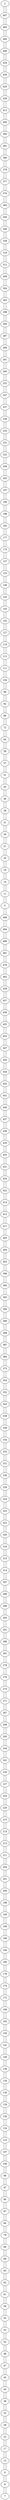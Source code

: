 graph {
	2 [label=2]
	2 -- 467
	467 [label=467]
	467 -- 2
	467 -- 465
	465 [label=465]
	465 -- 467
	465 -- 460
	460 [label=460]
	460 -- 465
	460 -- 448
	448 [label=448]
	448 -- 460
	448 -- 434
	434 [label=434]
	434 -- 448
	434 -- 430
	430 [label=430]
	430 -- 434
	430 -- 429
	429 [label=429]
	429 -- 430
	429 -- 426
	426 [label=426]
	426 -- 429
	426 -- 413
	413 [label=413]
	413 -- 426
	413 -- 400
	400 [label=400]
	400 -- 413
	400 -- 392
	392 [label=392]
	392 -- 400
	392 -- 381
	381 [label=381]
	381 -- 392
	381 -- 380
	380 [label=380]
	380 -- 381
	380 -- 379
	379 [label=379]
	379 -- 380
	379 -- 377
	377 [label=377]
	377 -- 379
	377 -- 376
	376 [label=376]
	376 -- 377
	376 -- 365
	365 [label=365]
	365 -- 376
	365 -- 356
	356 [label=356]
	356 -- 365
	356 -- 340
	340 [label=340]
	340 -- 356
	340 -- 328
	328 [label=328]
	328 -- 340
	328 -- 319
	319 [label=319]
	319 -- 328
	319 -- 312
	312 [label=312]
	312 -- 319
	312 -- 309
	309 [label=309]
	309 -- 312
	309 -- 304
	304 [label=304]
	304 -- 309
	304 -- 303
	303 [label=303]
	303 -- 304
	303 -- 298
	298 [label=298]
	298 -- 303
	298 -- 295
	295 [label=295]
	295 -- 298
	295 -- 287
	287 [label=287]
	287 -- 295
	287 -- 269
	269 [label=269]
	269 -- 287
	269 -- 261
	261 [label=261]
	261 -- 269
	261 -- 260
	260 [label=260]
	260 -- 261
	260 -- 252
	252 [label=252]
	252 -- 260
	252 -- 247
	247 [label=247]
	247 -- 252
	247 -- 237
	237 [label=237]
	237 -- 247
	237 -- 236
	236 [label=236]
	236 -- 237
	236 -- 233
	233 [label=233]
	233 -- 236
	233 -- 231
	231 [label=231]
	231 -- 233
	231 -- 222
	222 [label=222]
	222 -- 231
	222 -- 209
	209 [label=209]
	209 -- 222
	209 -- 203
	203 [label=203]
	203 -- 209
	203 -- 197
	197 [label=197]
	197 -- 203
	197 -- 190
	190 [label=190]
	190 -- 197
	190 -- 188
	188 [label=188]
	188 -- 190
	188 -- 183
	183 [label=183]
	183 -- 188
	183 -- 177
	177 [label=177]
	177 -- 183
	177 -- 175
	175 [label=175]
	175 -- 177
	175 -- 157
	157 [label=157]
	157 -- 175
	157 -- 153
	153 [label=153]
	153 -- 157
	153 -- 146
	146 [label=146]
	146 -- 153
	146 -- 145
	145 [label=145]
	145 -- 146
	145 -- 143
	143 [label=143]
	143 -- 145
	143 -- 142
	142 [label=142]
	142 -- 143
	142 -- 127
	127 [label=127]
	127 -- 142
	127 -- 119
	119 [label=119]
	119 -- 127
	119 -- 113
	113 [label=113]
	113 -- 119
	113 -- 111
	111 [label=111]
	111 -- 113
	111 -- 104
	104 [label=104]
	104 -- 111
	104 -- 96
	96 [label=96]
	96 -- 104
	96 -- 92
	92 [label=92]
	92 -- 96
	92 -- 86
	86 [label=86]
	86 -- 92
	86 -- 72
	72 [label=72]
	72 -- 86
	72 -- 64
	64 [label=64]
	64 -- 72
	64 -- 58
	58 [label=58]
	58 -- 64
	58 -- 57
	57 [label=57]
	57 -- 58
	57 -- 51
	51 [label=51]
	51 -- 57
	51 -- 50
	50 [label=50]
	50 -- 51
	50 -- 46
	46 [label=46]
	46 -- 50
	46 -- 39
	39 [label=39]
	39 -- 46
	39 -- 31
	31 [label=31]
	31 -- 39
	31 -- 30
	30 [label=30]
	30 -- 31
	30 -- 21
	21 [label=21]
	21 -- 30
	21 -- 20
	20 [label=20]
	20 -- 21
	20 -- 18
	18 [label=18]
	18 -- 20
	18 -- 14
	14 [label=14]
	14 -- 18
	14 -- 11
	11 [label=11]
	11 -- 14
	11 -- 5
	5 [label=5]
	5 -- 11
	5 -- 499
	499 [label=499]
	499 -- 5
	499 -- 494
	494 [label=494]
	494 -- 499
	494 -- 486
	486 [label=486]
	486 -- 494
	486 -- 481
	481 [label=481]
	481 -- 486
	481 -- 476
	476 [label=476]
	476 -- 481
	476 -- 462
	462 [label=462]
	462 -- 476
	462 -- 459
	459 [label=459]
	459 -- 462
	459 -- 457
	457 [label=457]
	457 -- 459
	457 -- 456
	456 [label=456]
	456 -- 457
	456 -- 455
	455 [label=455]
	455 -- 456
	455 -- 452
	452 [label=452]
	452 -- 455
	452 -- 447
	447 [label=447]
	447 -- 452
	447 -- 445
	445 [label=445]
	445 -- 447
	445 -- 444
	444 [label=444]
	444 -- 445
	444 -- 442
	442 [label=442]
	442 -- 444
	442 -- 441
	441 [label=441]
	441 -- 442
	441 -- 440
	440 [label=440]
	440 -- 441
	440 -- 437
	437 [label=437]
	437 -- 440
	437 -- 436
	436 [label=436]
	436 -- 437
	436 -- 435
	435 [label=435]
	435 -- 436
	435 -- 433
	433 [label=433]
	433 -- 435
	433 -- 431
	431 [label=431]
	431 -- 433
	431 -- 424
	424 [label=424]
	424 -- 431
	424 -- 422
	422 [label=422]
	422 -- 424
	422 -- 414
	414 [label=414]
	414 -- 422
	414 -- 412
	412 [label=412]
	412 -- 414
	412 -- 411
	411 [label=411]
	411 -- 412
	411 -- 405
	405 [label=405]
	405 -- 411
	405 -- 404
	404 [label=404]
	404 -- 405
	404 -- 403
	403 [label=403]
	403 -- 404
	403 -- 396
	396 [label=396]
	396 -- 403
	396 -- 394
	394 [label=394]
	394 -- 396
	394 -- 393
	393 [label=393]
	393 -- 394
	393 -- 390
	390 [label=390]
	390 -- 393
	390 -- 389
	389 [label=389]
	389 -- 390
	389 -- 388
	388 [label=388]
	388 -- 389
	388 -- 387
	387 [label=387]
	387 -- 388
	387 -- 384
	384 [label=384]
	384 -- 387
	384 -- 373
	373 [label=373]
	373 -- 384
	373 -- 354
	354 [label=354]
	354 -- 373
	354 -- 352
	352 [label=352]
	352 -- 354
	352 -- 343
	343 [label=343]
	343 -- 352
	343 -- 339
	339 [label=339]
	339 -- 343
	339 -- 338
	338 [label=338]
	338 -- 339
	338 -- 334
	334 [label=334]
	334 -- 338
	334 -- 332
	332 [label=332]
	332 -- 334
	332 -- 331
	331 [label=331]
	331 -- 332
	331 -- 330
	330 [label=330]
	330 -- 331
	330 -- 326
	326 [label=326]
	326 -- 330
	326 -- 324
	324 [label=324]
	324 -- 326
	324 -- 323
	323 [label=323]
	323 -- 324
	323 -- 322
	322 [label=322]
	322 -- 323
	322 -- 320
	320 [label=320]
	320 -- 322
	320 -- 318
	318 [label=318]
	318 -- 320
	318 -- 315
	315 [label=315]
	315 -- 318
	315 -- 314
	314 [label=314]
	314 -- 315
	314 -- 307
	307 [label=307]
	307 -- 314
	307 -- 299
	299 [label=299]
	299 -- 307
	299 -- 296
	296 [label=296]
	296 -- 299
	296 -- 293
	293 [label=293]
	293 -- 296
	293 -- 291
	291 [label=291]
	291 -- 293
	291 -- 286
	286 [label=286]
	286 -- 291
	286 -- 281
	281 [label=281]
	281 -- 286
	281 -- 278
	278 [label=278]
	278 -- 281
	278 -- 276
	276 [label=276]
	276 -- 278
	276 -- 275
	275 [label=275]
	275 -- 276
	275 -- 271
	271 [label=271]
	271 -- 275
	271 -- 267
	267 [label=267]
	267 -- 271
	267 -- 248
	248 [label=248]
	248 -- 267
	248 -- 245
	245 [label=245]
	245 -- 248
	245 -- 244
	244 [label=244]
	244 -- 245
	244 -- 241
	241 [label=241]
	241 -- 244
	241 -- 230
	230 [label=230]
	230 -- 241
	230 -- 227
	227 [label=227]
	227 -- 230
	227 -- 224
	224 [label=224]
	224 -- 227
	224 -- 220
	220 [label=220]
	220 -- 224
	220 -- 215
	215 [label=215]
	215 -- 220
	215 -- 214
	214 [label=214]
	214 -- 215
	214 -- 213
	213 [label=213]
	213 -- 214
	213 -- 211
	211 [label=211]
	211 -- 213
	211 -- 204
	204 [label=204]
	204 -- 211
	204 -- 201
	201 [label=201]
	201 -- 204
	201 -- 200
	200 [label=200]
	200 -- 201
	200 -- 198
	198 [label=198]
	198 -- 200
	198 -- 195
	195 [label=195]
	195 -- 198
	195 -- 194
	194 [label=194]
	194 -- 195
	194 -- 186
	186 [label=186]
	186 -- 194
	186 -- 184
	184 [label=184]
	184 -- 186
	184 -- 180
	180 [label=180]
	180 -- 184
	180 -- 176
	176 [label=176]
	176 -- 180
	176 -- 174
	174 [label=174]
	174 -- 176
	174 -- 172
	172 [label=172]
	172 -- 174
	172 -- 169
	169 [label=169]
	169 -- 172
	169 -- 162
	162 [label=162]
	162 -- 169
	162 -- 150
	150 [label=150]
	150 -- 162
	150 -- 141
	141 [label=141]
	141 -- 150
	141 -- 140
	140 [label=140]
	140 -- 141
	140 -- 136
	136 [label=136]
	136 -- 140
	136 -- 134
	134 [label=134]
	134 -- 136
	134 -- 130
	130 [label=130]
	130 -- 134
	130 -- 129
	129 [label=129]
	129 -- 130
	129 -- 126
	126 [label=126]
	126 -- 129
	126 -- 124
	124 [label=124]
	124 -- 126
	124 -- 123
	123 [label=123]
	123 -- 124
	123 -- 107
	107 [label=107]
	107 -- 123
	107 -- 106
	106 [label=106]
	106 -- 107
	106 -- 98
	98 [label=98]
	98 -- 106
	98 -- 97
	97 [label=97]
	97 -- 98
	97 -- 90
	90 [label=90]
	90 -- 97
	90 -- 87
	87 [label=87]
	87 -- 90
	87 -- 84
	84 [label=84]
	84 -- 87
	84 -- 79
	79 [label=79]
	79 -- 84
	79 -- 69
	69 [label=69]
	69 -- 79
	69 -- 68
	68 [label=68]
	68 -- 69
	68 -- 65
	65 [label=65]
	65 -- 68
	65 -- 62
	62 [label=62]
	62 -- 65
	62 -- 61
	61 [label=61]
	61 -- 62
	61 -- 59
	59 [label=59]
	59 -- 61
	59 -- 55
	55 [label=55]
	55 -- 59
	55 -- 53
	53 [label=53]
	53 -- 55
	53 -- 52
	52 [label=52]
	52 -- 53
	52 -- 48
	48 [label=48]
	48 -- 52
	48 -- 47
	47 [label=47]
	47 -- 48
	47 -- 45
	45 [label=45]
	45 -- 47
	45 -- 44
	44 [label=44]
	44 -- 45
	44 -- 38
	38 [label=38]
	38 -- 44
	38 -- 33
	33 [label=33]
	33 -- 38
	33 -- 28
	28 [label=28]
	28 -- 33
	28 -- 23
	23 [label=23]
	23 -- 28
	23 -- 17
	17 [label=17]
	17 -- 23
	17 -- 12
	12 [label=12]
	12 -- 17
	12 -- 9
	9 [label=9]
	9 -- 12
	9 -- 8
	8 [label=8]
	8 -- 9
	8 -- 7
	7 [label=7]
	7 -- 8
}

